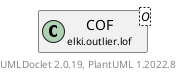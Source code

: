 @startuml
    remove .*\.(Instance|Par|Parameterizer|Factory)$
    set namespaceSeparator none
    hide empty fields
    hide empty methods

    class "<size:14>COF.Par\n<size:10>elki.outlier.lof" as elki.outlier.lof.COF.Par<O> {
        {static} +K_ID: OptionID
        #k: int
        #distance: Distance<? super O>
        +configure(Parameterization): void
        +make(): COF<O>
    }

    interface "<size:14>Parameterizer\n<size:10>elki.utilities.optionhandling" as elki.utilities.optionhandling.Parameterizer [[../../utilities/optionhandling/Parameterizer.html]] {
        {abstract} +make(): Object
    }
    class "<size:14>COF\n<size:10>elki.outlier.lof" as elki.outlier.lof.COF<O> [[COF.html]]

    elki.utilities.optionhandling.Parameterizer <|.. elki.outlier.lof.COF.Par
    elki.outlier.lof.COF +-- elki.outlier.lof.COF.Par

    center footer UMLDoclet 2.0.19, PlantUML 1.2022.8
@enduml

